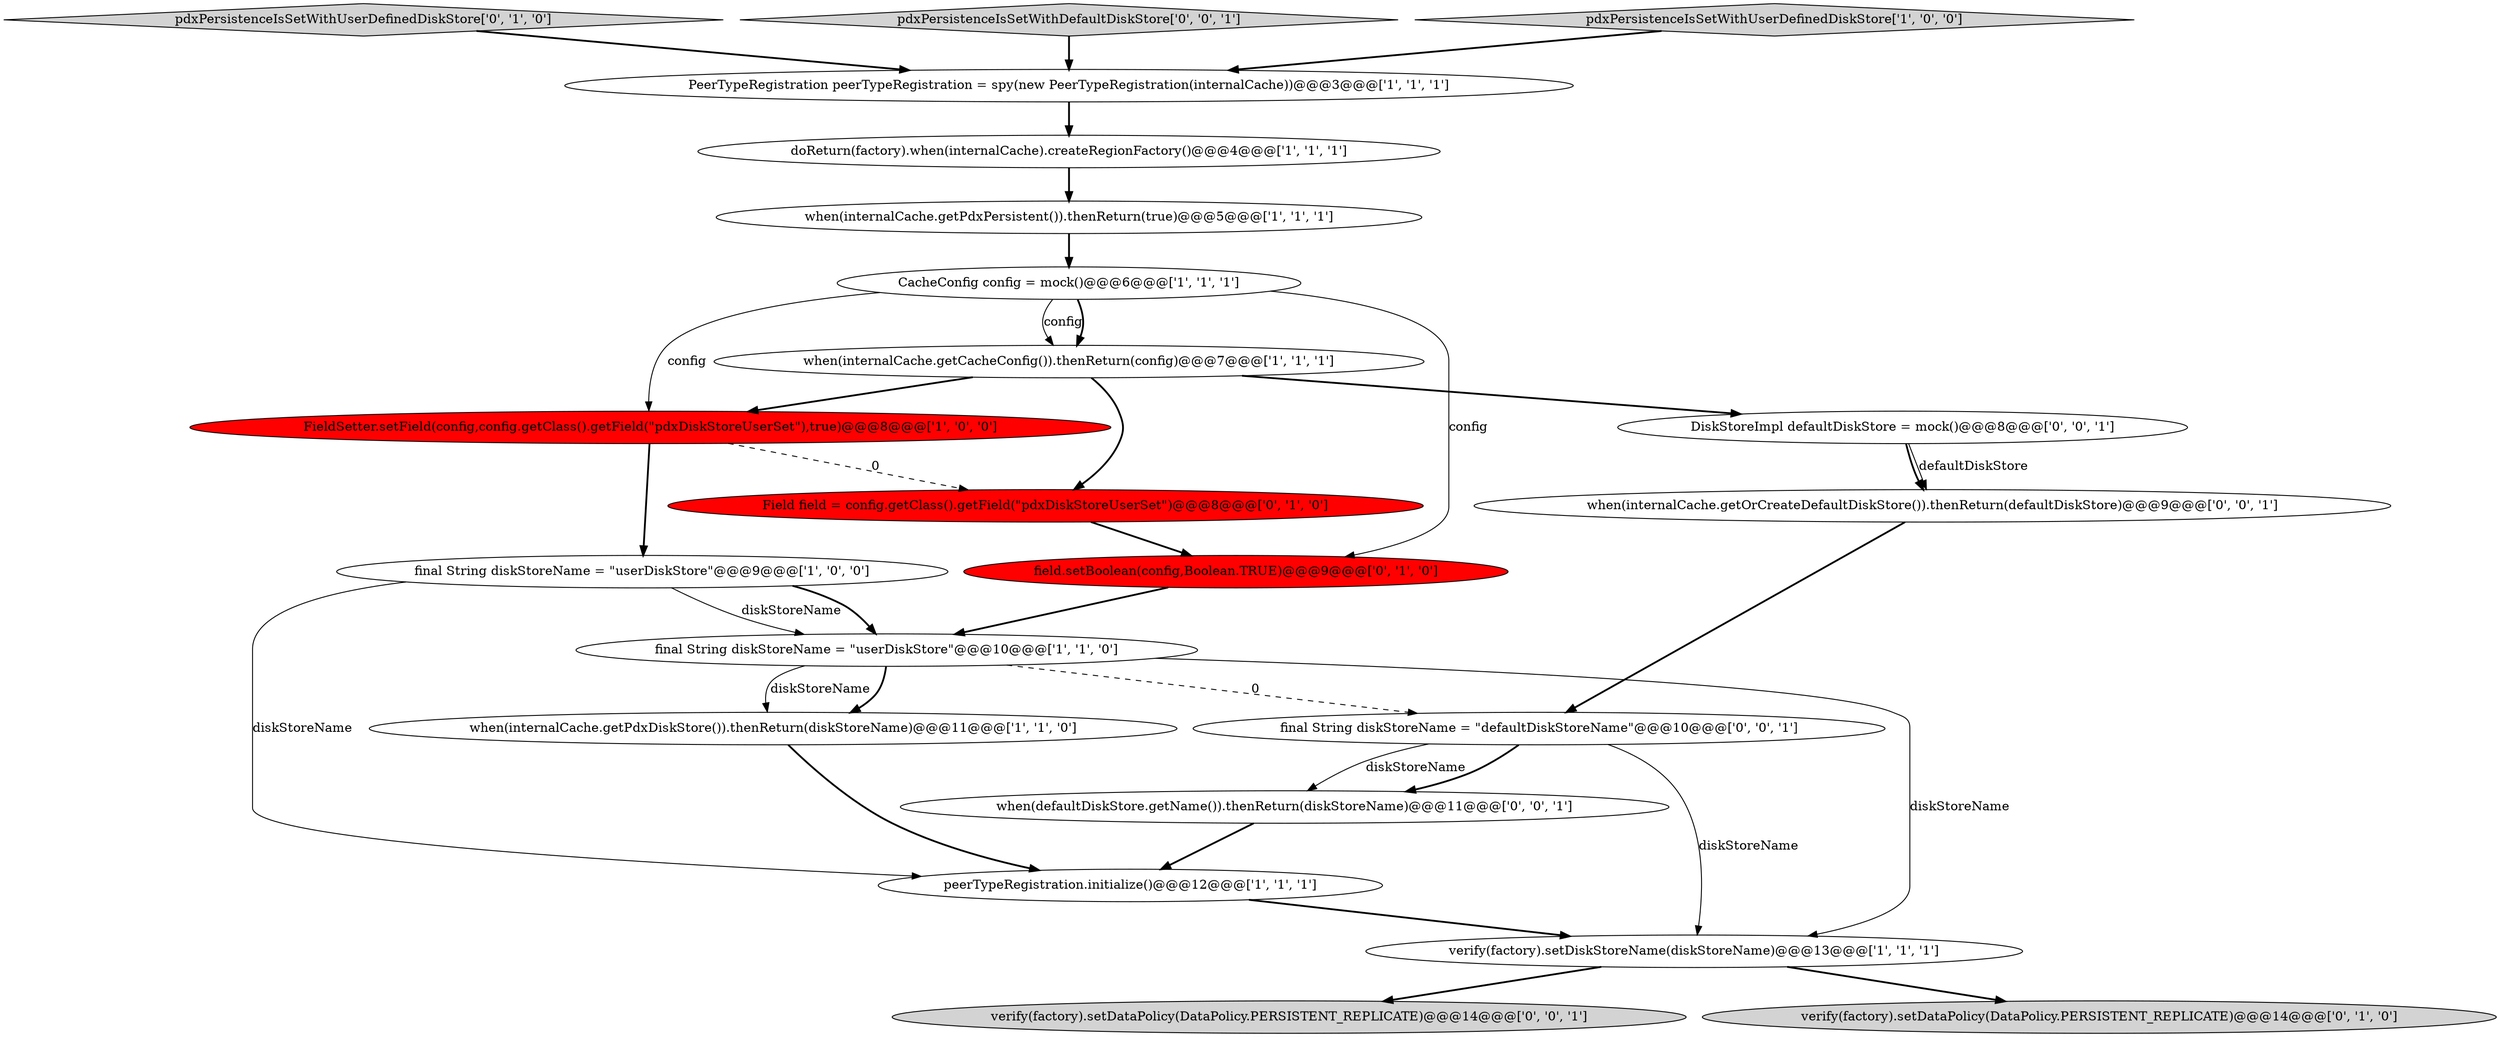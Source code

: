 digraph {
0 [style = filled, label = "FieldSetter.setField(config,config.getClass().getField(\"pdxDiskStoreUserSet\"),true)@@@8@@@['1', '0', '0']", fillcolor = red, shape = ellipse image = "AAA1AAABBB1BBB"];
21 [style = filled, label = "verify(factory).setDataPolicy(DataPolicy.PERSISTENT_REPLICATE)@@@14@@@['0', '0', '1']", fillcolor = lightgray, shape = ellipse image = "AAA0AAABBB3BBB"];
19 [style = filled, label = "DiskStoreImpl defaultDiskStore = mock()@@@8@@@['0', '0', '1']", fillcolor = white, shape = ellipse image = "AAA0AAABBB3BBB"];
1 [style = filled, label = "peerTypeRegistration.initialize()@@@12@@@['1', '1', '1']", fillcolor = white, shape = ellipse image = "AAA0AAABBB1BBB"];
4 [style = filled, label = "when(internalCache.getCacheConfig()).thenReturn(config)@@@7@@@['1', '1', '1']", fillcolor = white, shape = ellipse image = "AAA0AAABBB1BBB"];
7 [style = filled, label = "when(internalCache.getPdxPersistent()).thenReturn(true)@@@5@@@['1', '1', '1']", fillcolor = white, shape = ellipse image = "AAA0AAABBB1BBB"];
15 [style = filled, label = "pdxPersistenceIsSetWithUserDefinedDiskStore['0', '1', '0']", fillcolor = lightgray, shape = diamond image = "AAA0AAABBB2BBB"];
8 [style = filled, label = "final String diskStoreName = \"userDiskStore\"@@@10@@@['1', '1', '0']", fillcolor = white, shape = ellipse image = "AAA0AAABBB1BBB"];
17 [style = filled, label = "final String diskStoreName = \"defaultDiskStoreName\"@@@10@@@['0', '0', '1']", fillcolor = white, shape = ellipse image = "AAA0AAABBB3BBB"];
2 [style = filled, label = "final String diskStoreName = \"userDiskStore\"@@@9@@@['1', '0', '0']", fillcolor = white, shape = ellipse image = "AAA0AAABBB1BBB"];
18 [style = filled, label = "when(defaultDiskStore.getName()).thenReturn(diskStoreName)@@@11@@@['0', '0', '1']", fillcolor = white, shape = ellipse image = "AAA0AAABBB3BBB"];
13 [style = filled, label = "verify(factory).setDataPolicy(DataPolicy.PERSISTENT_REPLICATE)@@@14@@@['0', '1', '0']", fillcolor = lightgray, shape = ellipse image = "AAA0AAABBB2BBB"];
16 [style = filled, label = "pdxPersistenceIsSetWithDefaultDiskStore['0', '0', '1']", fillcolor = lightgray, shape = diamond image = "AAA0AAABBB3BBB"];
20 [style = filled, label = "when(internalCache.getOrCreateDefaultDiskStore()).thenReturn(defaultDiskStore)@@@9@@@['0', '0', '1']", fillcolor = white, shape = ellipse image = "AAA0AAABBB3BBB"];
9 [style = filled, label = "verify(factory).setDiskStoreName(diskStoreName)@@@13@@@['1', '1', '1']", fillcolor = white, shape = ellipse image = "AAA0AAABBB1BBB"];
11 [style = filled, label = "CacheConfig config = mock()@@@6@@@['1', '1', '1']", fillcolor = white, shape = ellipse image = "AAA0AAABBB1BBB"];
5 [style = filled, label = "when(internalCache.getPdxDiskStore()).thenReturn(diskStoreName)@@@11@@@['1', '1', '0']", fillcolor = white, shape = ellipse image = "AAA0AAABBB1BBB"];
3 [style = filled, label = "PeerTypeRegistration peerTypeRegistration = spy(new PeerTypeRegistration(internalCache))@@@3@@@['1', '1', '1']", fillcolor = white, shape = ellipse image = "AAA0AAABBB1BBB"];
10 [style = filled, label = "doReturn(factory).when(internalCache).createRegionFactory()@@@4@@@['1', '1', '1']", fillcolor = white, shape = ellipse image = "AAA0AAABBB1BBB"];
6 [style = filled, label = "pdxPersistenceIsSetWithUserDefinedDiskStore['1', '0', '0']", fillcolor = lightgray, shape = diamond image = "AAA0AAABBB1BBB"];
12 [style = filled, label = "field.setBoolean(config,Boolean.TRUE)@@@9@@@['0', '1', '0']", fillcolor = red, shape = ellipse image = "AAA1AAABBB2BBB"];
14 [style = filled, label = "Field field = config.getClass().getField(\"pdxDiskStoreUserSet\")@@@8@@@['0', '1', '0']", fillcolor = red, shape = ellipse image = "AAA1AAABBB2BBB"];
16->3 [style = bold, label=""];
6->3 [style = bold, label=""];
4->14 [style = bold, label=""];
7->11 [style = bold, label=""];
20->17 [style = bold, label=""];
17->18 [style = solid, label="diskStoreName"];
19->20 [style = solid, label="defaultDiskStore"];
17->9 [style = solid, label="diskStoreName"];
11->4 [style = solid, label="config"];
19->20 [style = bold, label=""];
2->8 [style = solid, label="diskStoreName"];
0->2 [style = bold, label=""];
11->4 [style = bold, label=""];
4->19 [style = bold, label=""];
11->0 [style = solid, label="config"];
2->1 [style = solid, label="diskStoreName"];
15->3 [style = bold, label=""];
10->7 [style = bold, label=""];
1->9 [style = bold, label=""];
4->0 [style = bold, label=""];
0->14 [style = dashed, label="0"];
3->10 [style = bold, label=""];
5->1 [style = bold, label=""];
8->5 [style = bold, label=""];
18->1 [style = bold, label=""];
12->8 [style = bold, label=""];
14->12 [style = bold, label=""];
9->21 [style = bold, label=""];
11->12 [style = solid, label="config"];
8->17 [style = dashed, label="0"];
8->5 [style = solid, label="diskStoreName"];
8->9 [style = solid, label="diskStoreName"];
17->18 [style = bold, label=""];
2->8 [style = bold, label=""];
9->13 [style = bold, label=""];
}
